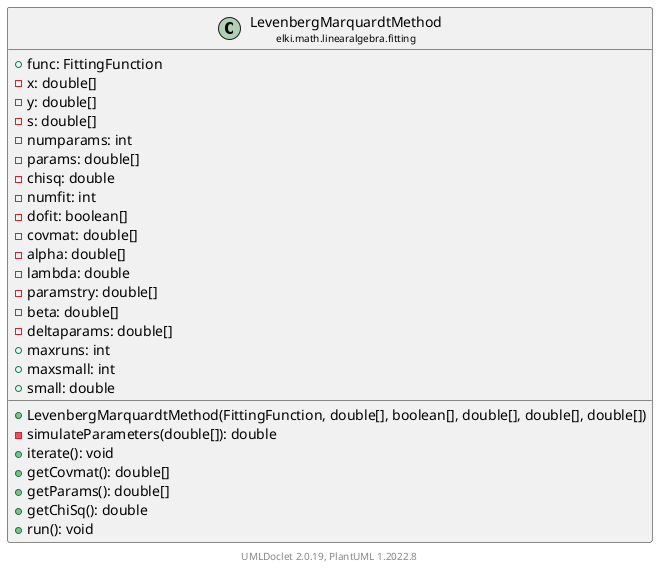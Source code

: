 @startuml
    remove .*\.(Instance|Par|Parameterizer|Factory)$
    set namespaceSeparator none
    hide empty fields
    hide empty methods

    class "<size:14>LevenbergMarquardtMethod\n<size:10>elki.math.linearalgebra.fitting" as elki.math.linearalgebra.fitting.LevenbergMarquardtMethod [[LevenbergMarquardtMethod.html]] {
        +func: FittingFunction
        -x: double[]
        -y: double[]
        -s: double[]
        -numparams: int
        -params: double[]
        -chisq: double
        -numfit: int
        -dofit: boolean[]
        -covmat: double[]
        -alpha: double[]
        -lambda: double
        -paramstry: double[]
        -beta: double[]
        -deltaparams: double[]
        +maxruns: int
        +maxsmall: int
        +small: double
        +LevenbergMarquardtMethod(FittingFunction, double[], boolean[], double[], double[], double[])
        -simulateParameters(double[]): double
        +iterate(): void
        +getCovmat(): double[]
        +getParams(): double[]
        +getChiSq(): double
        +run(): void
    }

    center footer UMLDoclet 2.0.19, PlantUML 1.2022.8
@enduml
